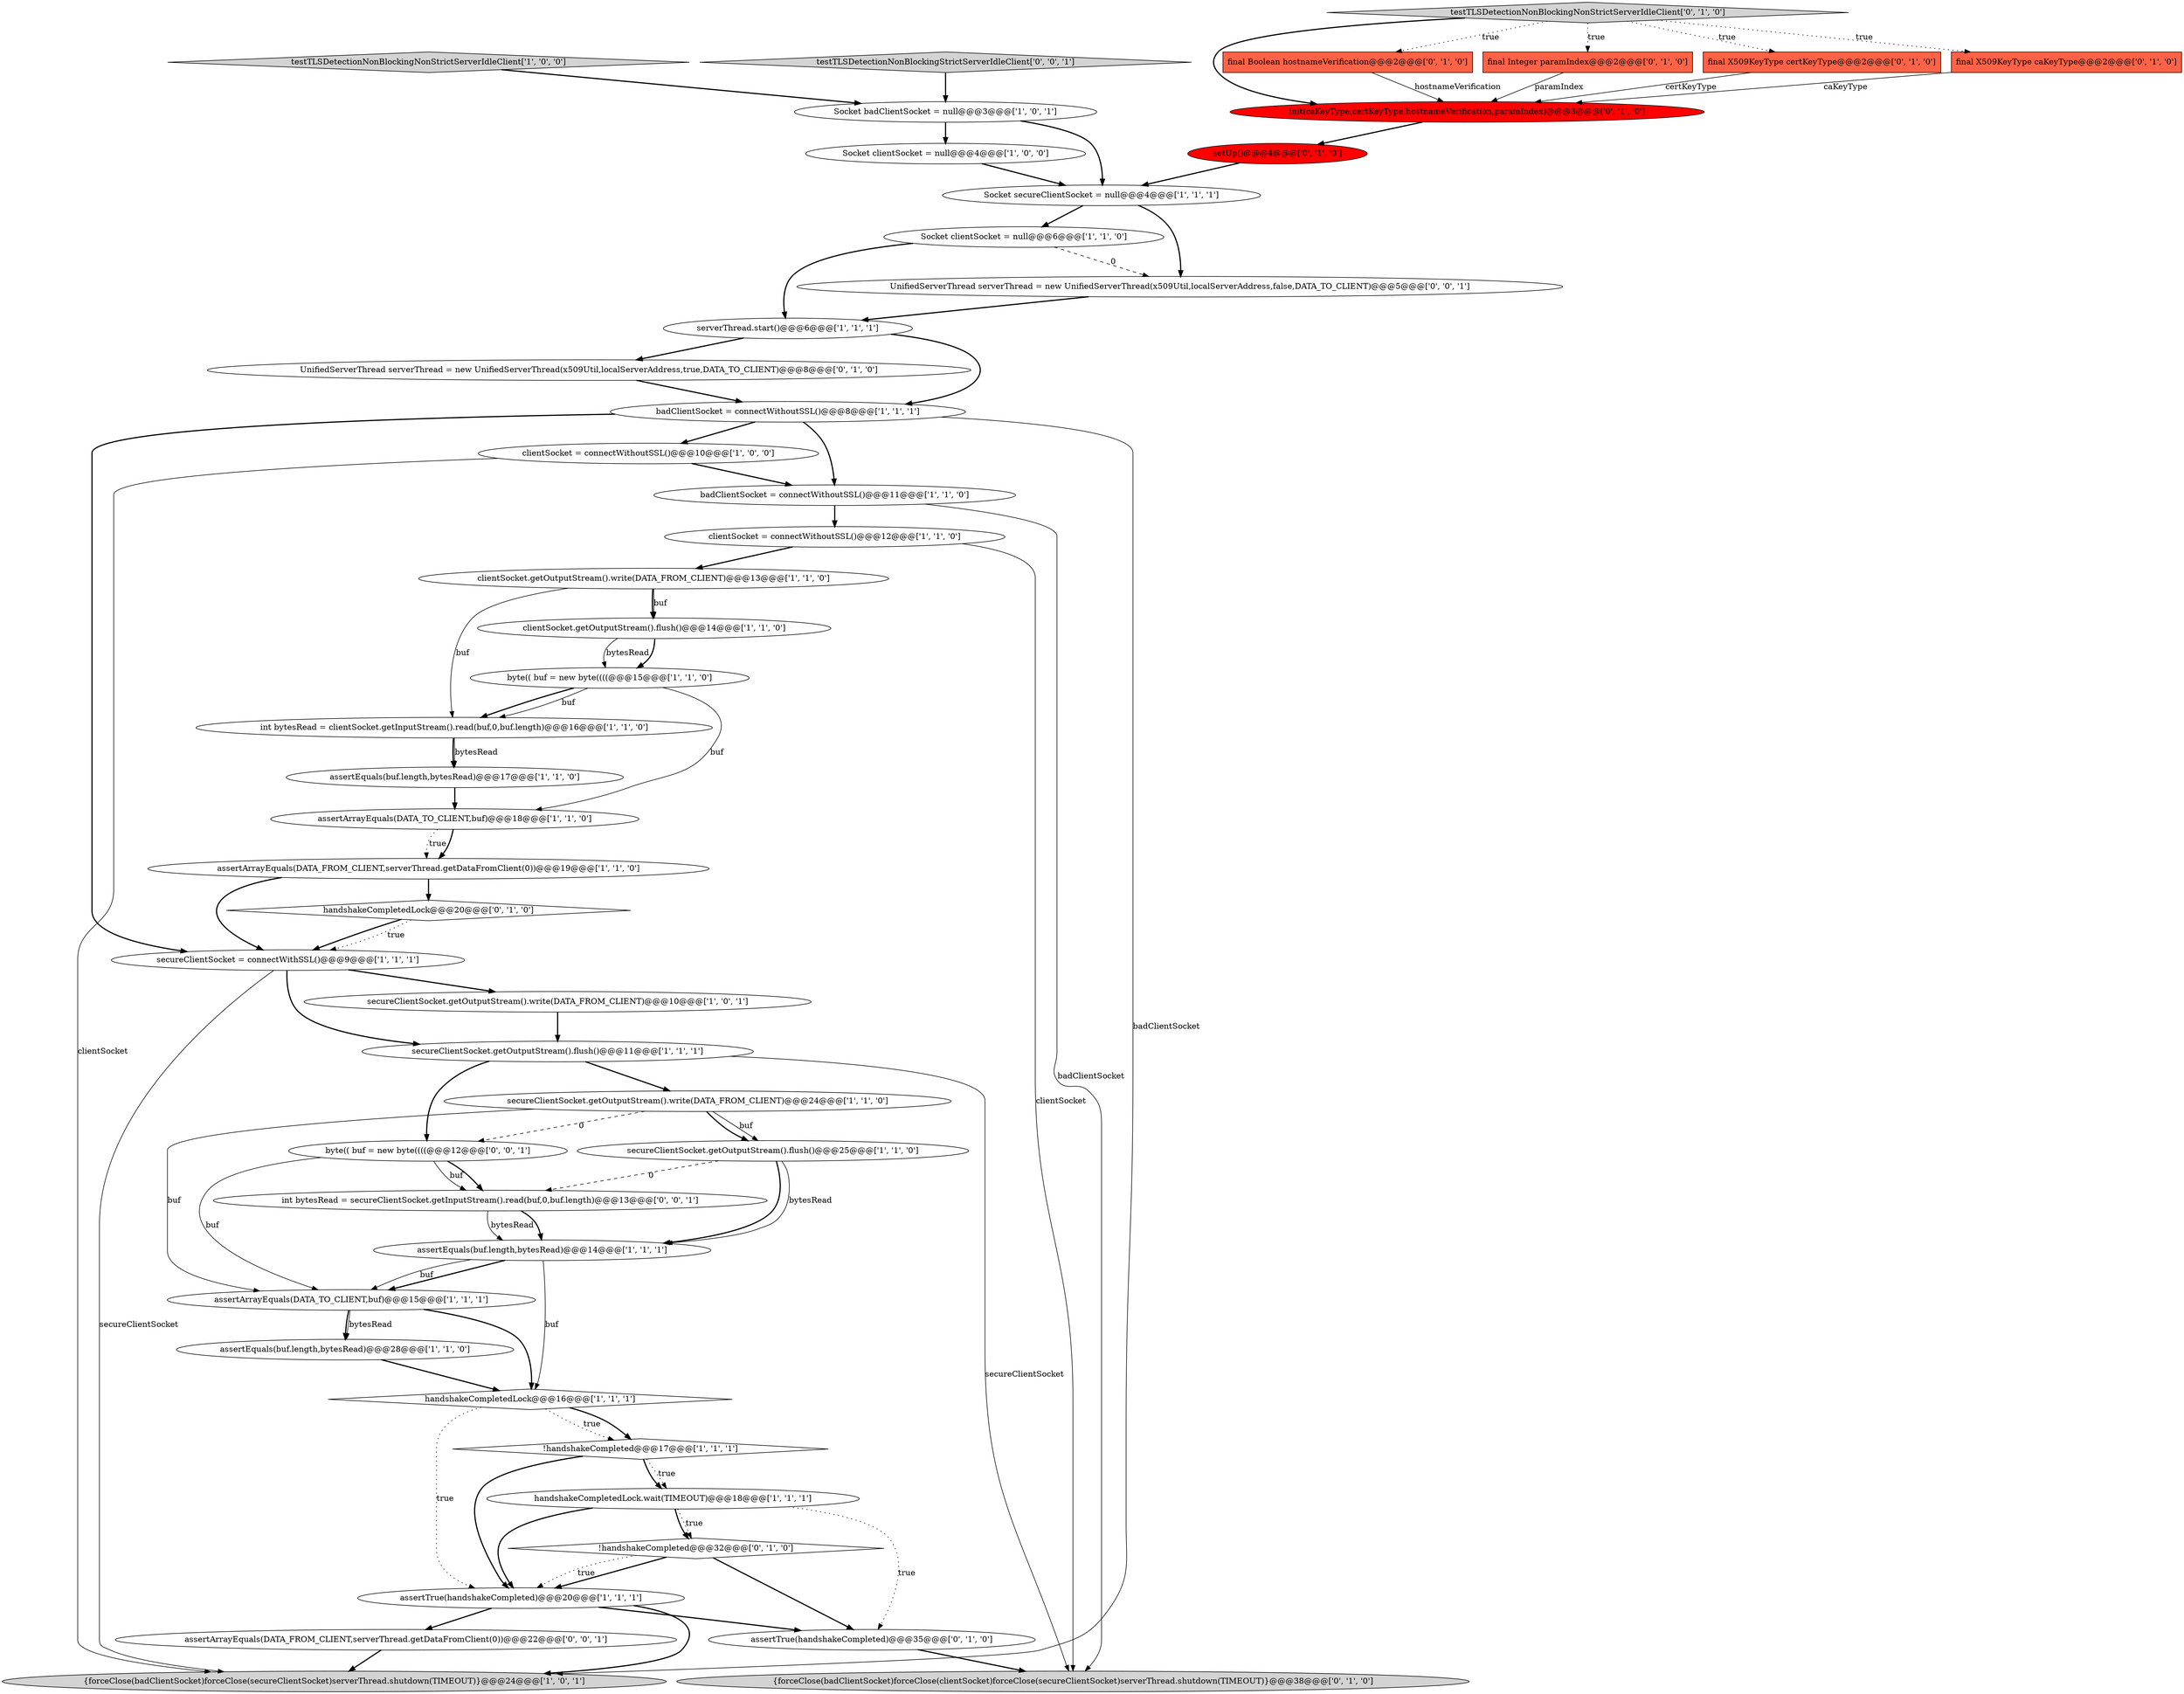 digraph {
2 [style = filled, label = "int bytesRead = clientSocket.getInputStream().read(buf,0,buf.length)@@@16@@@['1', '1', '0']", fillcolor = white, shape = ellipse image = "AAA0AAABBB1BBB"];
35 [style = filled, label = "handshakeCompletedLock@@@20@@@['0', '1', '0']", fillcolor = white, shape = diamond image = "AAA0AAABBB2BBB"];
3 [style = filled, label = "secureClientSocket.getOutputStream().write(DATA_FROM_CLIENT)@@@24@@@['1', '1', '0']", fillcolor = white, shape = ellipse image = "AAA0AAABBB1BBB"];
44 [style = filled, label = "assertArrayEquals(DATA_FROM_CLIENT,serverThread.getDataFromClient(0))@@@22@@@['0', '0', '1']", fillcolor = white, shape = ellipse image = "AAA0AAABBB3BBB"];
1 [style = filled, label = "Socket clientSocket = null@@@6@@@['1', '1', '0']", fillcolor = white, shape = ellipse image = "AAA0AAABBB1BBB"];
8 [style = filled, label = "assertArrayEquals(DATA_TO_CLIENT,buf)@@@18@@@['1', '1', '0']", fillcolor = white, shape = ellipse image = "AAA0AAABBB1BBB"];
33 [style = filled, label = "assertTrue(handshakeCompleted)@@@35@@@['0', '1', '0']", fillcolor = white, shape = ellipse image = "AAA0AAABBB2BBB"];
17 [style = filled, label = "handshakeCompletedLock.wait(TIMEOUT)@@@18@@@['1', '1', '1']", fillcolor = white, shape = ellipse image = "AAA0AAABBB1BBB"];
41 [style = filled, label = "final X509KeyType certKeyType@@@2@@@['0', '1', '0']", fillcolor = tomato, shape = box image = "AAA1AAABBB2BBB"];
14 [style = filled, label = "secureClientSocket.getOutputStream().write(DATA_FROM_CLIENT)@@@10@@@['1', '0', '1']", fillcolor = white, shape = ellipse image = "AAA0AAABBB1BBB"];
5 [style = filled, label = "{forceClose(badClientSocket)forceClose(secureClientSocket)serverThread.shutdown(TIMEOUT)}@@@24@@@['1', '0', '1']", fillcolor = lightgray, shape = ellipse image = "AAA0AAABBB1BBB"];
38 [style = filled, label = "init(caKeyType,certKeyType,hostnameVerification,paramIndex)@@@3@@@['0', '1', '0']", fillcolor = red, shape = ellipse image = "AAA1AAABBB2BBB"];
26 [style = filled, label = "secureClientSocket = connectWithSSL()@@@9@@@['1', '1', '1']", fillcolor = white, shape = ellipse image = "AAA0AAABBB1BBB"];
34 [style = filled, label = "final X509KeyType caKeyType@@@2@@@['0', '1', '0']", fillcolor = tomato, shape = box image = "AAA0AAABBB2BBB"];
25 [style = filled, label = "assertEquals(buf.length,bytesRead)@@@28@@@['1', '1', '0']", fillcolor = white, shape = ellipse image = "AAA0AAABBB1BBB"];
31 [style = filled, label = "{forceClose(badClientSocket)forceClose(clientSocket)forceClose(secureClientSocket)serverThread.shutdown(TIMEOUT)}@@@38@@@['0', '1', '0']", fillcolor = lightgray, shape = ellipse image = "AAA0AAABBB2BBB"];
39 [style = filled, label = "!handshakeCompleted@@@32@@@['0', '1', '0']", fillcolor = white, shape = diamond image = "AAA0AAABBB2BBB"];
18 [style = filled, label = "badClientSocket = connectWithoutSSL()@@@8@@@['1', '1', '1']", fillcolor = white, shape = ellipse image = "AAA0AAABBB1BBB"];
11 [style = filled, label = "clientSocket = connectWithoutSSL()@@@10@@@['1', '0', '0']", fillcolor = white, shape = ellipse image = "AAA0AAABBB1BBB"];
28 [style = filled, label = "byte(( buf = new byte((((@@@15@@@['1', '1', '0']", fillcolor = white, shape = ellipse image = "AAA0AAABBB1BBB"];
22 [style = filled, label = "assertArrayEquals(DATA_FROM_CLIENT,serverThread.getDataFromClient(0))@@@19@@@['1', '1', '0']", fillcolor = white, shape = ellipse image = "AAA0AAABBB1BBB"];
24 [style = filled, label = "badClientSocket = connectWithoutSSL()@@@11@@@['1', '1', '0']", fillcolor = white, shape = ellipse image = "AAA0AAABBB1BBB"];
21 [style = filled, label = "assertEquals(buf.length,bytesRead)@@@14@@@['1', '1', '1']", fillcolor = white, shape = ellipse image = "AAA0AAABBB1BBB"];
43 [style = filled, label = "int bytesRead = secureClientSocket.getInputStream().read(buf,0,buf.length)@@@13@@@['0', '0', '1']", fillcolor = white, shape = ellipse image = "AAA0AAABBB3BBB"];
6 [style = filled, label = "handshakeCompletedLock@@@16@@@['1', '1', '1']", fillcolor = white, shape = diamond image = "AAA0AAABBB1BBB"];
40 [style = filled, label = "testTLSDetectionNonBlockingNonStrictServerIdleClient['0', '1', '0']", fillcolor = lightgray, shape = diamond image = "AAA0AAABBB2BBB"];
13 [style = filled, label = "assertEquals(buf.length,bytesRead)@@@17@@@['1', '1', '0']", fillcolor = white, shape = ellipse image = "AAA0AAABBB1BBB"];
27 [style = filled, label = "secureClientSocket.getOutputStream().flush()@@@11@@@['1', '1', '1']", fillcolor = white, shape = ellipse image = "AAA0AAABBB1BBB"];
10 [style = filled, label = "Socket clientSocket = null@@@4@@@['1', '0', '0']", fillcolor = white, shape = ellipse image = "AAA0AAABBB1BBB"];
4 [style = filled, label = "!handshakeCompleted@@@17@@@['1', '1', '1']", fillcolor = white, shape = diamond image = "AAA0AAABBB1BBB"];
12 [style = filled, label = "secureClientSocket.getOutputStream().flush()@@@25@@@['1', '1', '0']", fillcolor = white, shape = ellipse image = "AAA0AAABBB1BBB"];
30 [style = filled, label = "final Boolean hostnameVerification@@@2@@@['0', '1', '0']", fillcolor = tomato, shape = box image = "AAA0AAABBB2BBB"];
23 [style = filled, label = "assertArrayEquals(DATA_TO_CLIENT,buf)@@@15@@@['1', '1', '1']", fillcolor = white, shape = ellipse image = "AAA0AAABBB1BBB"];
46 [style = filled, label = "testTLSDetectionNonBlockingStrictServerIdleClient['0', '0', '1']", fillcolor = lightgray, shape = diamond image = "AAA0AAABBB3BBB"];
15 [style = filled, label = "assertTrue(handshakeCompleted)@@@20@@@['1', '1', '1']", fillcolor = white, shape = ellipse image = "AAA0AAABBB1BBB"];
36 [style = filled, label = "final Integer paramIndex@@@2@@@['0', '1', '0']", fillcolor = tomato, shape = box image = "AAA0AAABBB2BBB"];
7 [style = filled, label = "clientSocket.getOutputStream().write(DATA_FROM_CLIENT)@@@13@@@['1', '1', '0']", fillcolor = white, shape = ellipse image = "AAA0AAABBB1BBB"];
37 [style = filled, label = "UnifiedServerThread serverThread = new UnifiedServerThread(x509Util,localServerAddress,true,DATA_TO_CLIENT)@@@8@@@['0', '1', '0']", fillcolor = white, shape = ellipse image = "AAA0AAABBB2BBB"];
45 [style = filled, label = "UnifiedServerThread serverThread = new UnifiedServerThread(x509Util,localServerAddress,false,DATA_TO_CLIENT)@@@5@@@['0', '0', '1']", fillcolor = white, shape = ellipse image = "AAA0AAABBB3BBB"];
42 [style = filled, label = "byte(( buf = new byte((((@@@12@@@['0', '0', '1']", fillcolor = white, shape = ellipse image = "AAA0AAABBB3BBB"];
19 [style = filled, label = "serverThread.start()@@@6@@@['1', '1', '1']", fillcolor = white, shape = ellipse image = "AAA0AAABBB1BBB"];
20 [style = filled, label = "clientSocket = connectWithoutSSL()@@@12@@@['1', '1', '0']", fillcolor = white, shape = ellipse image = "AAA0AAABBB1BBB"];
0 [style = filled, label = "testTLSDetectionNonBlockingNonStrictServerIdleClient['1', '0', '0']", fillcolor = lightgray, shape = diamond image = "AAA0AAABBB1BBB"];
29 [style = filled, label = "Socket secureClientSocket = null@@@4@@@['1', '1', '1']", fillcolor = white, shape = ellipse image = "AAA0AAABBB1BBB"];
32 [style = filled, label = "setUp()@@@4@@@['0', '1', '0']", fillcolor = red, shape = ellipse image = "AAA1AAABBB2BBB"];
9 [style = filled, label = "Socket badClientSocket = null@@@3@@@['1', '0', '1']", fillcolor = white, shape = ellipse image = "AAA0AAABBB1BBB"];
16 [style = filled, label = "clientSocket.getOutputStream().flush()@@@14@@@['1', '1', '0']", fillcolor = white, shape = ellipse image = "AAA0AAABBB1BBB"];
30->38 [style = solid, label="hostnameVerification"];
2->13 [style = solid, label="bytesRead"];
4->15 [style = bold, label=""];
35->26 [style = dotted, label="true"];
23->25 [style = solid, label="bytesRead"];
9->10 [style = bold, label=""];
40->36 [style = dotted, label="true"];
25->6 [style = bold, label=""];
40->38 [style = bold, label=""];
1->45 [style = dashed, label="0"];
29->45 [style = bold, label=""];
12->43 [style = dashed, label="0"];
18->5 [style = solid, label="badClientSocket"];
42->43 [style = solid, label="buf"];
3->12 [style = solid, label="buf"];
7->16 [style = bold, label=""];
8->22 [style = dotted, label="true"];
3->23 [style = solid, label="buf"];
29->1 [style = bold, label=""];
9->29 [style = bold, label=""];
4->17 [style = dotted, label="true"];
24->31 [style = solid, label="badClientSocket"];
20->31 [style = solid, label="clientSocket"];
21->6 [style = solid, label="buf"];
17->39 [style = dotted, label="true"];
6->15 [style = dotted, label="true"];
40->41 [style = dotted, label="true"];
23->25 [style = bold, label=""];
19->18 [style = bold, label=""];
11->5 [style = solid, label="clientSocket"];
12->21 [style = bold, label=""];
18->11 [style = bold, label=""];
26->14 [style = bold, label=""];
40->30 [style = dotted, label="true"];
8->22 [style = bold, label=""];
38->32 [style = bold, label=""];
19->37 [style = bold, label=""];
24->20 [style = bold, label=""];
6->4 [style = bold, label=""];
26->27 [style = bold, label=""];
17->39 [style = bold, label=""];
17->15 [style = bold, label=""];
20->7 [style = bold, label=""];
1->19 [style = bold, label=""];
17->33 [style = dotted, label="true"];
43->21 [style = solid, label="bytesRead"];
15->33 [style = bold, label=""];
28->8 [style = solid, label="buf"];
21->23 [style = bold, label=""];
22->26 [style = bold, label=""];
40->34 [style = dotted, label="true"];
18->24 [style = bold, label=""];
46->9 [style = bold, label=""];
4->17 [style = bold, label=""];
18->26 [style = bold, label=""];
15->44 [style = bold, label=""];
3->12 [style = bold, label=""];
11->24 [style = bold, label=""];
27->31 [style = solid, label="secureClientSocket"];
39->33 [style = bold, label=""];
42->23 [style = solid, label="buf"];
36->38 [style = solid, label="paramIndex"];
23->6 [style = bold, label=""];
34->38 [style = solid, label="caKeyType"];
7->16 [style = solid, label="buf"];
14->27 [style = bold, label=""];
22->35 [style = bold, label=""];
28->2 [style = solid, label="buf"];
44->5 [style = bold, label=""];
35->26 [style = bold, label=""];
26->5 [style = solid, label="secureClientSocket"];
21->23 [style = solid, label="buf"];
16->28 [style = solid, label="bytesRead"];
43->21 [style = bold, label=""];
0->9 [style = bold, label=""];
39->15 [style = bold, label=""];
42->43 [style = bold, label=""];
7->2 [style = solid, label="buf"];
41->38 [style = solid, label="certKeyType"];
27->3 [style = bold, label=""];
12->21 [style = solid, label="bytesRead"];
15->5 [style = bold, label=""];
27->42 [style = bold, label=""];
2->13 [style = bold, label=""];
32->29 [style = bold, label=""];
28->2 [style = bold, label=""];
39->15 [style = dotted, label="true"];
16->28 [style = bold, label=""];
6->4 [style = dotted, label="true"];
10->29 [style = bold, label=""];
45->19 [style = bold, label=""];
37->18 [style = bold, label=""];
33->31 [style = bold, label=""];
13->8 [style = bold, label=""];
3->42 [style = dashed, label="0"];
}
